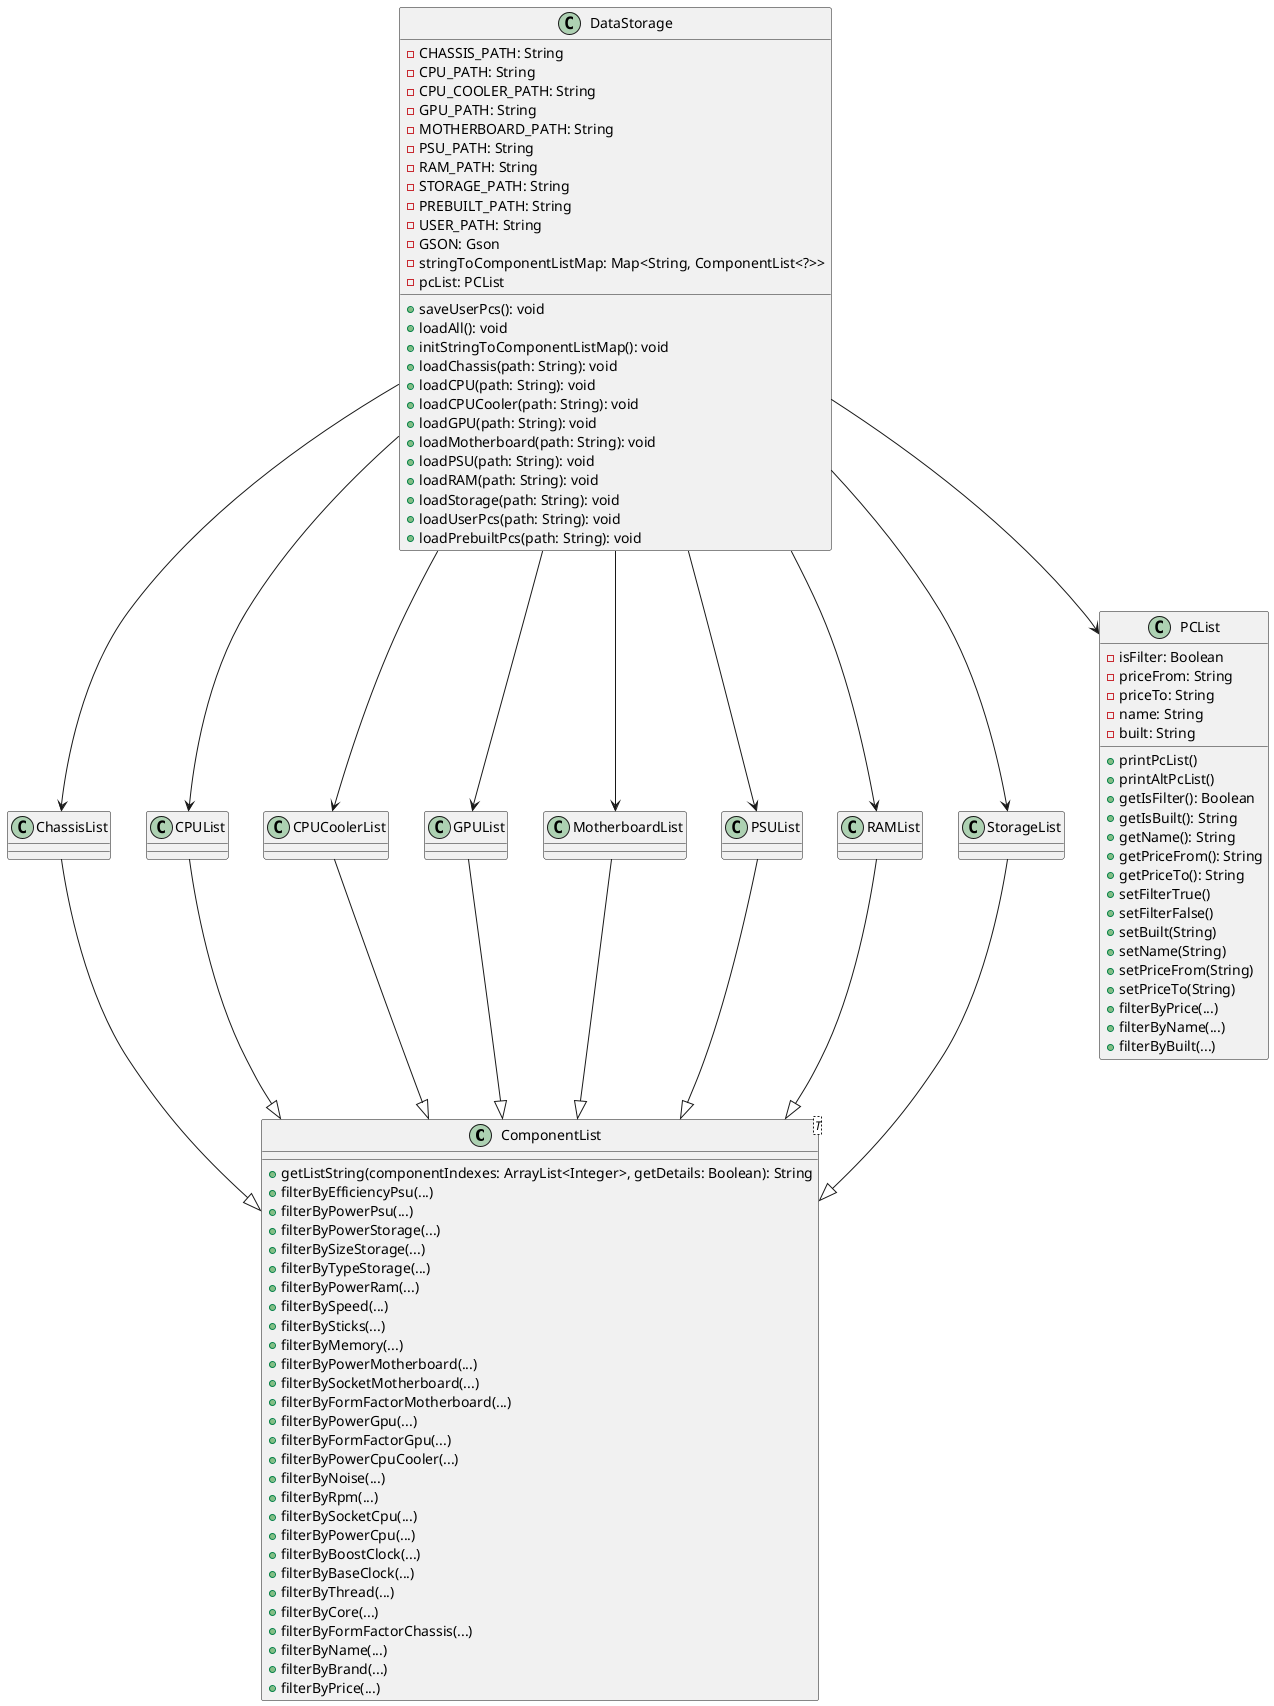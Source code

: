 @startuml


class ComponentList<T> {
    +getListString(componentIndexes: ArrayList<Integer>, getDetails: Boolean): String
    +filterByEfficiencyPsu(...)
    +filterByPowerPsu(...)
    +filterByPowerStorage(...)
    +filterBySizeStorage(...)
    +filterByTypeStorage(...)
    +filterByPowerRam(...)
    +filterBySpeed(...)
    +filterBySticks(...)
    +filterByMemory(...)
    +filterByPowerMotherboard(...)
    +filterBySocketMotherboard(...)
    +filterByFormFactorMotherboard(...)
    +filterByPowerGpu(...)
    +filterByFormFactorGpu(...)
    +filterByPowerCpuCooler(...)
    +filterByNoise(...)
    + filterByRpm(...)               
    + filterBySocketCpu(...)             
    + filterByPowerCpu(...)          
    + filterByBoostClock(...)    
    + filterByBaseClock(...)    
    + filterByThread(...)                  
    + filterByCore(...)                     
    + filterByFormFactorChassis(...) 
    + filterByName(...)                  
    + filterByBrand(...)                 
    + filterByPrice(...)
}



class ChassisList
class CPUList
class CPUCoolerList
class GPUList
class MotherboardList
class PSUList
class RAMList
class StorageList

ChassisList --|> ComponentList
CPUList --|> ComponentList
CPUCoolerList --|> ComponentList
GPUList --|> ComponentList
MotherboardList --|> ComponentList
PSUList --|> ComponentList
RAMList --|> ComponentList
StorageList --|> ComponentList


class PCList {
    -isFilter: Boolean
    -priceFrom: String
    -priceTo: String
    -name: String
    -built: String
    +printPcList()
    +printAltPcList()
    +getIsFilter(): Boolean
    +getIsBuilt(): String
    +getName(): String
    +getPriceFrom(): String
    +getPriceTo(): String
    +setFilterTrue()
    +setFilterFalse()
    +setBuilt(String)
    +setName(String)
    +setPriceFrom(String)
    +setPriceTo(String)
    +filterByPrice(...)
    +filterByName(...)
    +filterByBuilt(...)
}


              
             


class DataStorage {
    - CHASSIS_PATH: String
    - CPU_PATH: String
    - CPU_COOLER_PATH: String
    - GPU_PATH: String
    - MOTHERBOARD_PATH: String
    - PSU_PATH: String
    - RAM_PATH: String
    - STORAGE_PATH: String
    - PREBUILT_PATH: String
    - USER_PATH: String
    - GSON: Gson
    - stringToComponentListMap: Map<String, ComponentList<?>>
    - pcList: PCList
    + saveUserPcs(): void
    + loadAll(): void
    + initStringToComponentListMap(): void
    + loadChassis(path: String): void
    + loadCPU(path: String): void
    + loadCPUCooler(path: String): void
    + loadGPU(path: String): void
    + loadMotherboard(path: String): void
    + loadPSU(path: String): void
    + loadRAM(path: String): void
    + loadStorage(path: String): void
    + loadUserPcs(path: String): void
    + loadPrebuiltPcs(path: String): void
}


DataStorage --> ChassisList
DataStorage --> CPUList
DataStorage --> CPUCoolerList
DataStorage --> GPUList
DataStorage --> MotherboardList
DataStorage --> PSUList
DataStorage --> RAMList
DataStorage --> StorageList
DataStorage --> PCList

@enduml